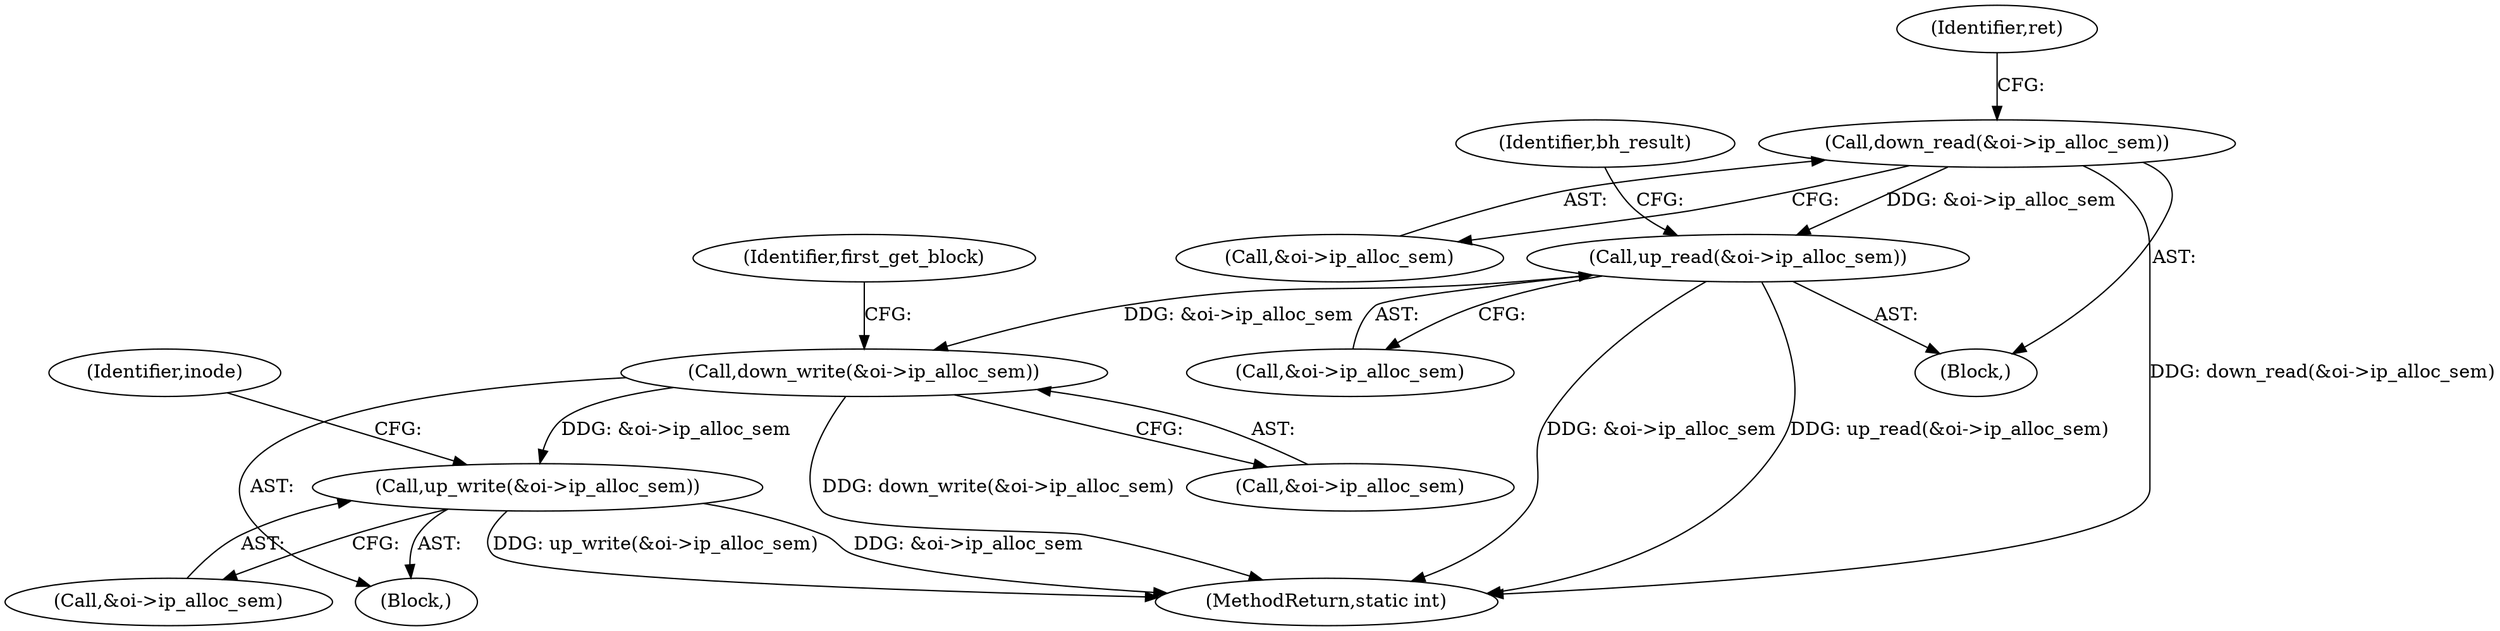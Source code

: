 digraph "1_linux_3e4c56d41eef5595035872a2ec5a483f42e8917f@API" {
"1000473" [label="(Call,up_write(&oi->ip_alloc_sem))"];
"1000303" [label="(Call,down_write(&oi->ip_alloc_sem))"];
"1000210" [label="(Call,up_read(&oi->ip_alloc_sem))"];
"1000198" [label="(Call,down_read(&oi->ip_alloc_sem))"];
"1000494" [label="(MethodReturn,static int)"];
"1000309" [label="(Identifier,first_get_block)"];
"1000197" [label="(Block,)"];
"1000211" [label="(Call,&oi->ip_alloc_sem)"];
"1000474" [label="(Call,&oi->ip_alloc_sem)"];
"1000473" [label="(Call,up_write(&oi->ip_alloc_sem))"];
"1000479" [label="(Identifier,inode)"];
"1000204" [label="(Identifier,ret)"];
"1000218" [label="(Identifier,bh_result)"];
"1000199" [label="(Call,&oi->ip_alloc_sem)"];
"1000111" [label="(Block,)"];
"1000303" [label="(Call,down_write(&oi->ip_alloc_sem))"];
"1000304" [label="(Call,&oi->ip_alloc_sem)"];
"1000210" [label="(Call,up_read(&oi->ip_alloc_sem))"];
"1000198" [label="(Call,down_read(&oi->ip_alloc_sem))"];
"1000473" -> "1000111"  [label="AST: "];
"1000473" -> "1000474"  [label="CFG: "];
"1000474" -> "1000473"  [label="AST: "];
"1000479" -> "1000473"  [label="CFG: "];
"1000473" -> "1000494"  [label="DDG: &oi->ip_alloc_sem"];
"1000473" -> "1000494"  [label="DDG: up_write(&oi->ip_alloc_sem)"];
"1000303" -> "1000473"  [label="DDG: &oi->ip_alloc_sem"];
"1000303" -> "1000111"  [label="AST: "];
"1000303" -> "1000304"  [label="CFG: "];
"1000304" -> "1000303"  [label="AST: "];
"1000309" -> "1000303"  [label="CFG: "];
"1000303" -> "1000494"  [label="DDG: down_write(&oi->ip_alloc_sem)"];
"1000210" -> "1000303"  [label="DDG: &oi->ip_alloc_sem"];
"1000210" -> "1000197"  [label="AST: "];
"1000210" -> "1000211"  [label="CFG: "];
"1000211" -> "1000210"  [label="AST: "];
"1000218" -> "1000210"  [label="CFG: "];
"1000210" -> "1000494"  [label="DDG: up_read(&oi->ip_alloc_sem)"];
"1000210" -> "1000494"  [label="DDG: &oi->ip_alloc_sem"];
"1000198" -> "1000210"  [label="DDG: &oi->ip_alloc_sem"];
"1000198" -> "1000197"  [label="AST: "];
"1000198" -> "1000199"  [label="CFG: "];
"1000199" -> "1000198"  [label="AST: "];
"1000204" -> "1000198"  [label="CFG: "];
"1000198" -> "1000494"  [label="DDG: down_read(&oi->ip_alloc_sem)"];
}
